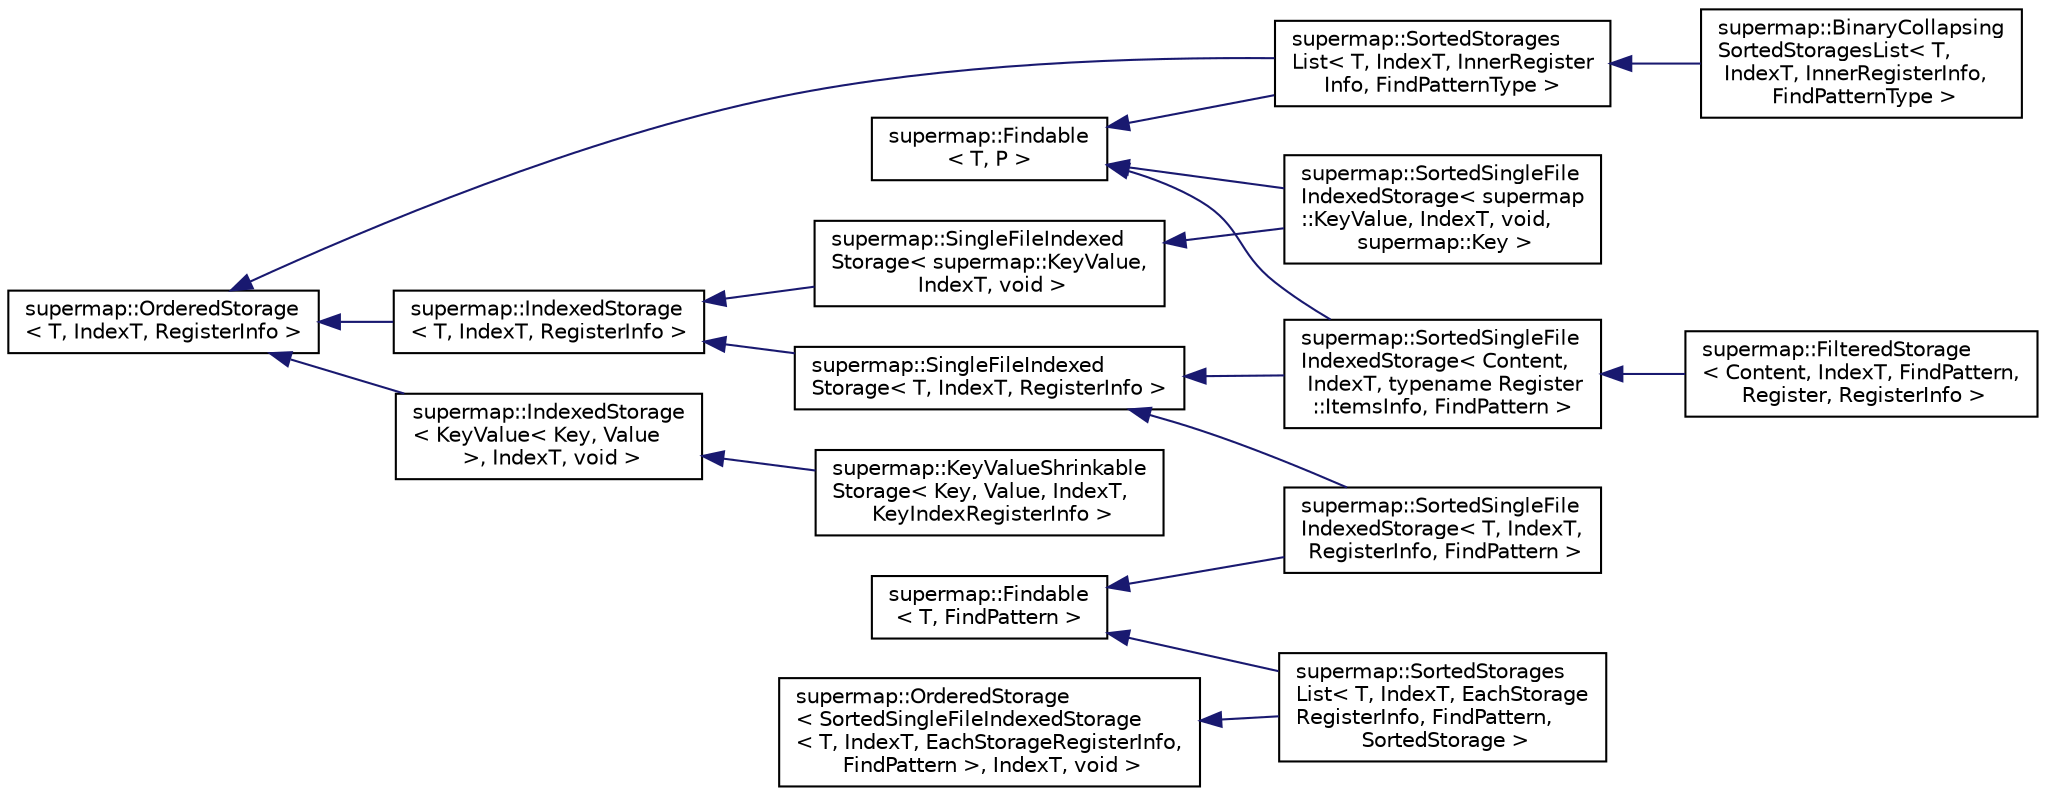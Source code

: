 digraph "Graphical Class Hierarchy"
{
 // LATEX_PDF_SIZE
  edge [fontname="Helvetica",fontsize="10",labelfontname="Helvetica",labelfontsize="10"];
  node [fontname="Helvetica",fontsize="10",shape=record];
  rankdir="LR";
  Node0 [label="supermap::Findable\l\< T, P \>",height=0.2,width=0.4,color="black", fillcolor="white", style="filled",URL="$classsupermap_1_1Findable.html",tooltip="An abstract storage where element of type T can be found."];
  Node0 -> Node1 [dir="back",color="midnightblue",fontsize="10",style="solid",fontname="Helvetica"];
  Node1 [label="supermap::SortedSingleFile\lIndexedStorage\< supermap\l::KeyValue, IndexT, void,\l supermap::Key \>",height=0.2,width=0.4,color="black", fillcolor="white", style="filled",URL="$classsupermap_1_1SortedSingleFileIndexedStorage.html",tooltip=" "];
  Node0 -> Node2 [dir="back",color="midnightblue",fontsize="10",style="solid",fontname="Helvetica"];
  Node2 [label="supermap::SortedSingleFile\lIndexedStorage\< Content,\l IndexT, typename Register\l::ItemsInfo, FindPattern \>",height=0.2,width=0.4,color="black", fillcolor="white", style="filled",URL="$classsupermap_1_1SortedSingleFileIndexedStorage.html",tooltip=" "];
  Node2 -> Node3 [dir="back",color="midnightblue",fontsize="10",style="solid",fontname="Helvetica"];
  Node3 [label="supermap::FilteredStorage\l\< Content, IndexT, FindPattern,\l Register, RegisterInfo \>",height=0.2,width=0.4,color="black", fillcolor="white", style="filled",URL="$classsupermap_1_1FilteredStorage.html",tooltip="Sorted single file indexed storage with filter as a additional register."];
  Node0 -> Node4 [dir="back",color="midnightblue",fontsize="10",style="solid",fontname="Helvetica"];
  Node4 [label="supermap::SortedStorages\lList\< T, IndexT, InnerRegister\lInfo, FindPatternType \>",height=0.2,width=0.4,color="black", fillcolor="white", style="filled",URL="$classsupermap_1_1SortedStoragesList.html",tooltip=" "];
  Node4 -> Node5 [dir="back",color="midnightblue",fontsize="10",style="solid",fontname="Helvetica"];
  Node5 [label="supermap::BinaryCollapsing\lSortedStoragesList\< T,\l IndexT, InnerRegisterInfo,\l FindPatternType \>",height=0.2,width=0.4,color="black", fillcolor="white", style="filled",URL="$classsupermap_1_1BinaryCollapsingSortedStoragesList.html",tooltip="List of SortedSingleFileIndexedStorage. For each storage, the rank is determined as log_2(SIZE / Rank..."];
  Node56 [label="supermap::Findable\l\< T, FindPattern \>",height=0.2,width=0.4,color="black", fillcolor="white", style="filled",URL="$classsupermap_1_1Findable.html",tooltip=" "];
  Node56 -> Node57 [dir="back",color="midnightblue",fontsize="10",style="solid",fontname="Helvetica"];
  Node57 [label="supermap::SortedSingleFile\lIndexedStorage\< T, IndexT,\l RegisterInfo, FindPattern \>",height=0.2,width=0.4,color="black", fillcolor="white", style="filled",URL="$classsupermap_1_1SortedSingleFileIndexedStorage.html",tooltip="Single file storage where objects are sorted in increasing order, defined by comparator."];
  Node56 -> Node58 [dir="back",color="midnightblue",fontsize="10",style="solid",fontname="Helvetica"];
  Node58 [label="supermap::SortedStorages\lList\< T, IndexT, EachStorage\lRegisterInfo, FindPattern,\l SortedStorage \>",height=0.2,width=0.4,color="black", fillcolor="white", style="filled",URL="$classsupermap_1_1SortedStoragesList.html",tooltip="Abstract list of single file sorted storages."];
  Node96 [label="supermap::OrderedStorage\l\< T, IndexT, RegisterInfo \>",height=0.2,width=0.4,color="black", fillcolor="white", style="filled",URL="$classsupermap_1_1OrderedStorage.html",tooltip="An abstract storage, where elements has particular order. Element added later is of lower order."];
  Node96 -> Node97 [dir="back",color="midnightblue",fontsize="10",style="solid",fontname="Helvetica"];
  Node97 [label="supermap::IndexedStorage\l\< KeyValue\< Key, Value\l \>, IndexT, void \>",height=0.2,width=0.4,color="black", fillcolor="white", style="filled",URL="$classsupermap_1_1IndexedStorage.html",tooltip=" "];
  Node97 -> Node98 [dir="back",color="midnightblue",fontsize="10",style="solid",fontname="Helvetica"];
  Node98 [label="supermap::KeyValueShrinkable\lStorage\< Key, Value, IndexT,\l KeyIndexRegisterInfo \>",height=0.2,width=0.4,color="black", fillcolor="white", style="filled",URL="$classsupermap_1_1KeyValueShrinkableStorage.html",tooltip="Storage, which contains keys and associated values. Consists of two parts: the one,..."];
  Node96 -> Node4 [dir="back",color="midnightblue",fontsize="10",style="solid",fontname="Helvetica"];
  Node96 -> Node99 [dir="back",color="midnightblue",fontsize="10",style="solid",fontname="Helvetica"];
  Node99 [label="supermap::IndexedStorage\l\< T, IndexT, RegisterInfo \>",height=0.2,width=0.4,color="black", fillcolor="white", style="filled",URL="$classsupermap_1_1IndexedStorage.html",tooltip="A storage that represents something from which you can take an element by index and add an element to..."];
  Node99 -> Node100 [dir="back",color="midnightblue",fontsize="10",style="solid",fontname="Helvetica"];
  Node100 [label="supermap::SingleFileIndexed\lStorage\< supermap::KeyValue,\l IndexT, void \>",height=0.2,width=0.4,color="black", fillcolor="white", style="filled",URL="$classsupermap_1_1SingleFileIndexedStorage.html",tooltip=" "];
  Node100 -> Node1 [dir="back",color="midnightblue",fontsize="10",style="solid",fontname="Helvetica"];
  Node99 -> Node101 [dir="back",color="midnightblue",fontsize="10",style="solid",fontname="Helvetica"];
  Node101 [label="supermap::SingleFileIndexed\lStorage\< T, IndexT, RegisterInfo \>",height=0.2,width=0.4,color="black", fillcolor="white", style="filled",URL="$classsupermap_1_1SingleFileIndexedStorage.html",tooltip="Indexed storage that stores all items in the single file."];
  Node101 -> Node2 [dir="back",color="midnightblue",fontsize="10",style="solid",fontname="Helvetica"];
  Node101 -> Node57 [dir="back",color="midnightblue",fontsize="10",style="solid",fontname="Helvetica"];
  Node102 [label="supermap::OrderedStorage\l\< SortedSingleFileIndexedStorage\l\< T, IndexT, EachStorageRegisterInfo,\l FindPattern \>, IndexT, void \>",height=0.2,width=0.4,color="black", fillcolor="white", style="filled",URL="$classsupermap_1_1OrderedStorage.html",tooltip=" "];
  Node102 -> Node58 [dir="back",color="midnightblue",fontsize="10",style="solid",fontname="Helvetica"];
}
